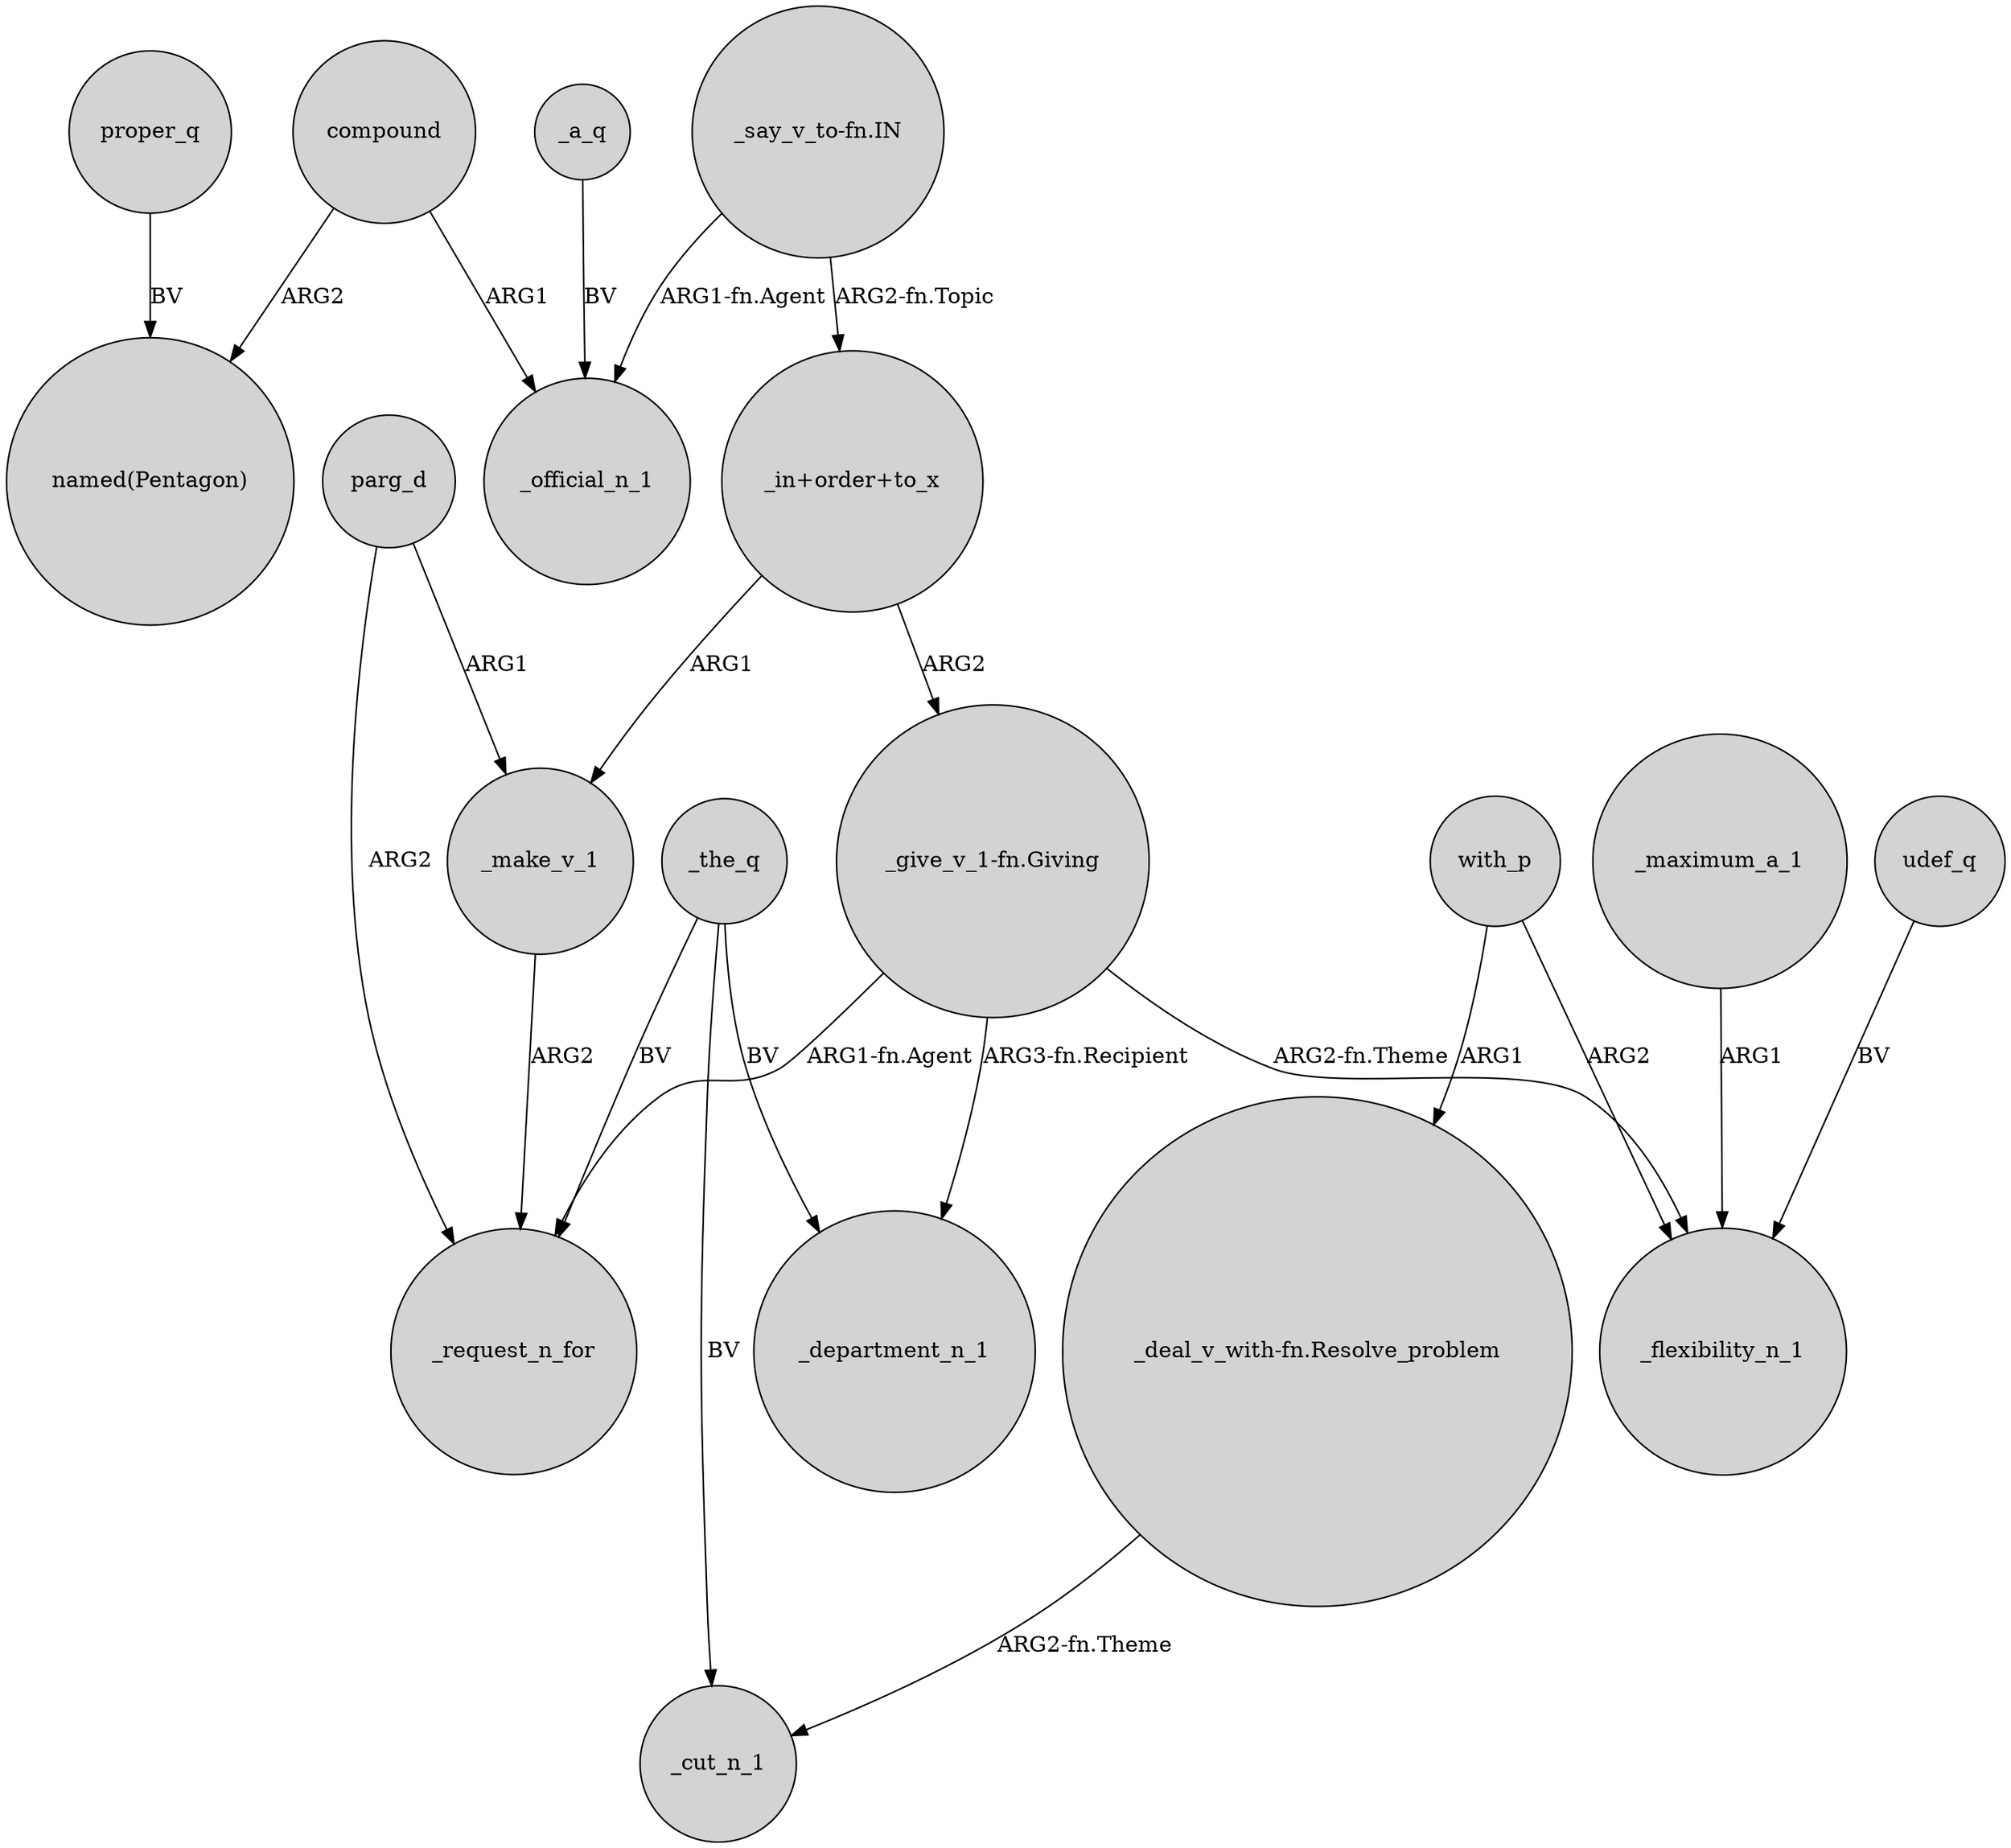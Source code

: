 digraph {
	node [shape=circle style=filled]
	compound -> "named(Pentagon)" [label=ARG2]
	with_p -> _flexibility_n_1 [label=ARG2]
	proper_q -> "named(Pentagon)" [label=BV]
	_maximum_a_1 -> _flexibility_n_1 [label=ARG1]
	"_say_v_to-fn.IN" -> _official_n_1 [label="ARG1-fn.Agent"]
	"_deal_v_with-fn.Resolve_problem" -> _cut_n_1 [label="ARG2-fn.Theme"]
	udef_q -> _flexibility_n_1 [label=BV]
	_the_q -> _cut_n_1 [label=BV]
	_the_q -> _department_n_1 [label=BV]
	"_say_v_to-fn.IN" -> "_in+order+to_x" [label="ARG2-fn.Topic"]
	_the_q -> _request_n_for [label=BV]
	_a_q -> _official_n_1 [label=BV]
	"_in+order+to_x" -> _make_v_1 [label=ARG1]
	parg_d -> _request_n_for [label=ARG2]
	"_give_v_1-fn.Giving" -> _flexibility_n_1 [label="ARG2-fn.Theme"]
	with_p -> "_deal_v_with-fn.Resolve_problem" [label=ARG1]
	_make_v_1 -> _request_n_for [label=ARG2]
	"_in+order+to_x" -> "_give_v_1-fn.Giving" [label=ARG2]
	compound -> _official_n_1 [label=ARG1]
	"_give_v_1-fn.Giving" -> _request_n_for [label="ARG1-fn.Agent"]
	parg_d -> _make_v_1 [label=ARG1]
	"_give_v_1-fn.Giving" -> _department_n_1 [label="ARG3-fn.Recipient"]
}
